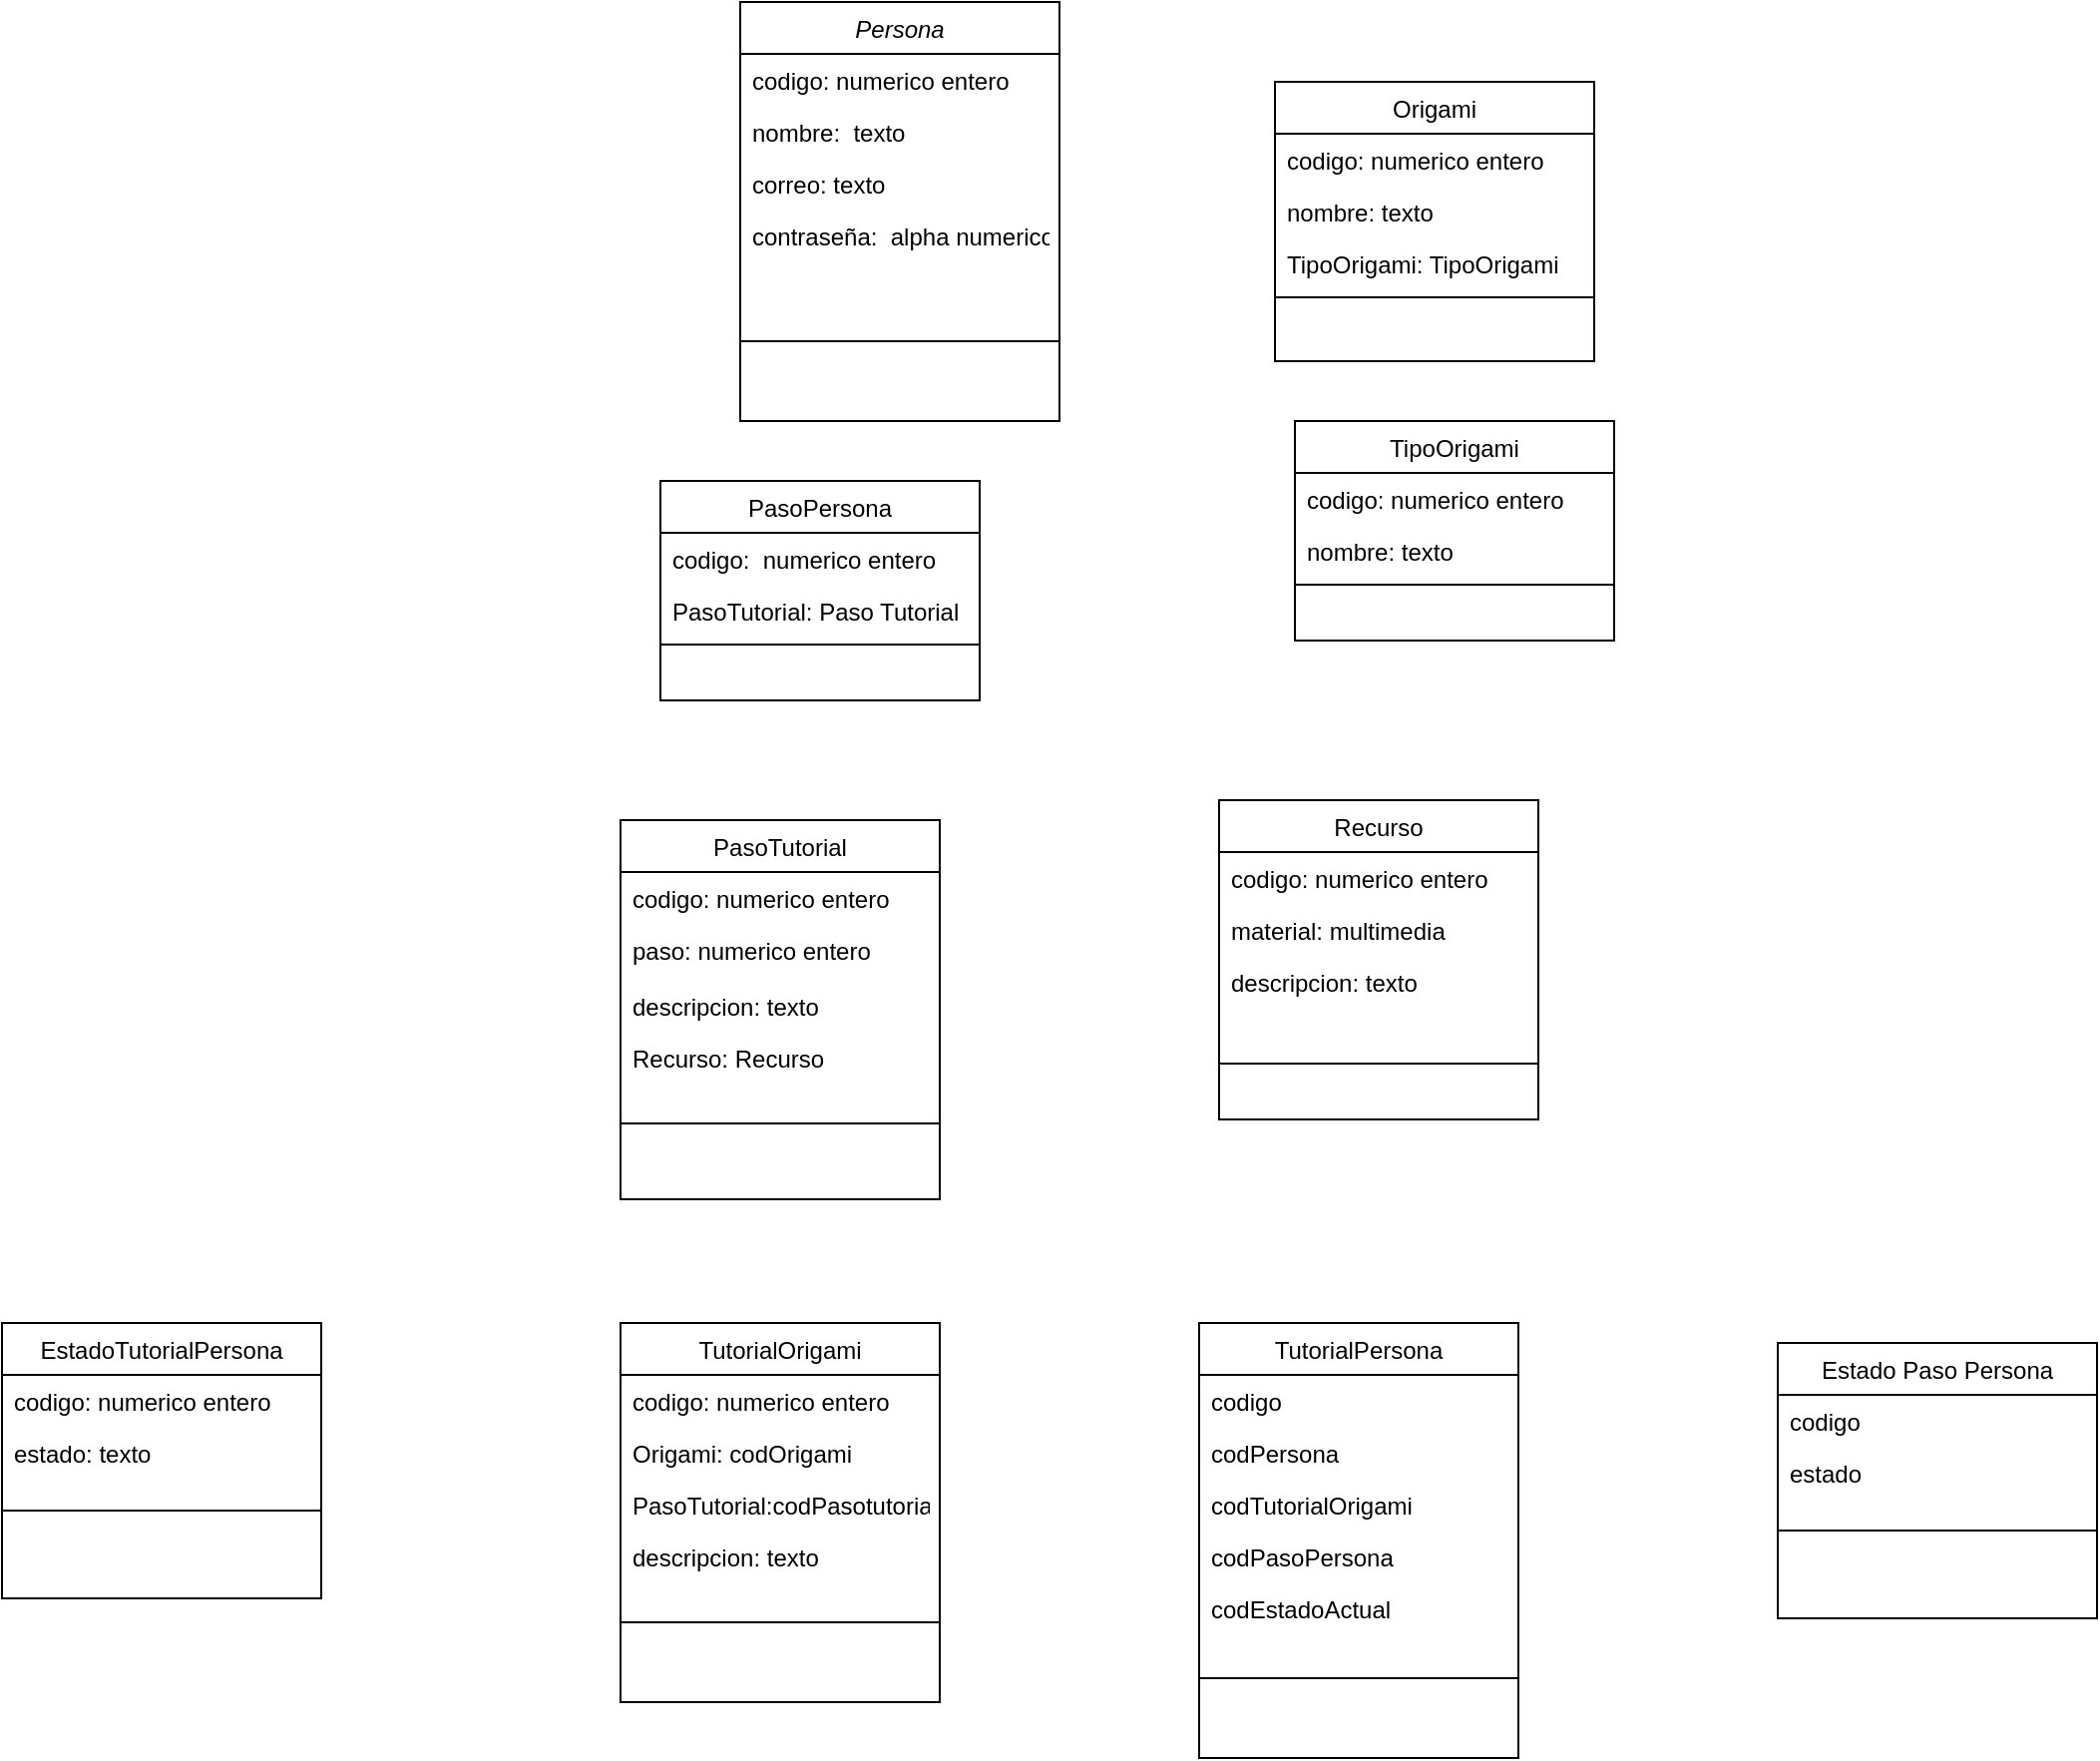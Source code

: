 <mxfile version="20.4.0" type="github">
  <diagram id="C5RBs43oDa-KdzZeNtuy" name="Page-1">
    <mxGraphModel dx="1729" dy="503" grid="1" gridSize="10" guides="1" tooltips="1" connect="1" arrows="1" fold="1" page="1" pageScale="1" pageWidth="827" pageHeight="1169" math="0" shadow="0">
      <root>
        <mxCell id="WIyWlLk6GJQsqaUBKTNV-0" />
        <mxCell id="WIyWlLk6GJQsqaUBKTNV-1" parent="WIyWlLk6GJQsqaUBKTNV-0" />
        <mxCell id="zkfFHV4jXpPFQw0GAbJ--0" value="Persona" style="swimlane;fontStyle=2;align=center;verticalAlign=top;childLayout=stackLayout;horizontal=1;startSize=26;horizontalStack=0;resizeParent=1;resizeLast=0;collapsible=1;marginBottom=0;rounded=0;shadow=0;strokeWidth=1;" parent="WIyWlLk6GJQsqaUBKTNV-1" vertex="1">
          <mxGeometry x="240" y="80" width="160" height="210" as="geometry">
            <mxRectangle x="230" y="140" width="160" height="26" as="alternateBounds" />
          </mxGeometry>
        </mxCell>
        <mxCell id="zkfFHV4jXpPFQw0GAbJ--1" value="codigo: numerico entero" style="text;align=left;verticalAlign=top;spacingLeft=4;spacingRight=4;overflow=hidden;rotatable=0;points=[[0,0.5],[1,0.5]];portConstraint=eastwest;" parent="zkfFHV4jXpPFQw0GAbJ--0" vertex="1">
          <mxGeometry y="26" width="160" height="26" as="geometry" />
        </mxCell>
        <mxCell id="zkfFHV4jXpPFQw0GAbJ--2" value="nombre:  texto" style="text;align=left;verticalAlign=top;spacingLeft=4;spacingRight=4;overflow=hidden;rotatable=0;points=[[0,0.5],[1,0.5]];portConstraint=eastwest;rounded=0;shadow=0;html=0;" parent="zkfFHV4jXpPFQw0GAbJ--0" vertex="1">
          <mxGeometry y="52" width="160" height="26" as="geometry" />
        </mxCell>
        <mxCell id="zkfFHV4jXpPFQw0GAbJ--3" value="correo: texto" style="text;align=left;verticalAlign=top;spacingLeft=4;spacingRight=4;overflow=hidden;rotatable=0;points=[[0,0.5],[1,0.5]];portConstraint=eastwest;rounded=0;shadow=0;html=0;" parent="zkfFHV4jXpPFQw0GAbJ--0" vertex="1">
          <mxGeometry y="78" width="160" height="26" as="geometry" />
        </mxCell>
        <mxCell id="bdi7g1kAoPdW7_QPwDxV-0" value="contraseña:  alpha numerico" style="text;align=left;verticalAlign=top;spacingLeft=4;spacingRight=4;overflow=hidden;rotatable=0;points=[[0,0.5],[1,0.5]];portConstraint=eastwest;rounded=0;shadow=0;html=0;" parent="zkfFHV4jXpPFQw0GAbJ--0" vertex="1">
          <mxGeometry y="104" width="160" height="26" as="geometry" />
        </mxCell>
        <mxCell id="zkfFHV4jXpPFQw0GAbJ--4" value="" style="line;html=1;strokeWidth=1;align=left;verticalAlign=middle;spacingTop=-1;spacingLeft=3;spacingRight=3;rotatable=0;labelPosition=right;points=[];portConstraint=eastwest;" parent="zkfFHV4jXpPFQw0GAbJ--0" vertex="1">
          <mxGeometry y="130" width="160" height="80" as="geometry" />
        </mxCell>
        <mxCell id="zkfFHV4jXpPFQw0GAbJ--17" value="Origami" style="swimlane;fontStyle=0;align=center;verticalAlign=top;childLayout=stackLayout;horizontal=1;startSize=26;horizontalStack=0;resizeParent=1;resizeLast=0;collapsible=1;marginBottom=0;rounded=0;shadow=0;strokeWidth=1;" parent="WIyWlLk6GJQsqaUBKTNV-1" vertex="1">
          <mxGeometry x="508" y="120" width="160" height="140" as="geometry">
            <mxRectangle x="550" y="140" width="160" height="26" as="alternateBounds" />
          </mxGeometry>
        </mxCell>
        <mxCell id="zkfFHV4jXpPFQw0GAbJ--18" value="codigo: numerico entero" style="text;align=left;verticalAlign=top;spacingLeft=4;spacingRight=4;overflow=hidden;rotatable=0;points=[[0,0.5],[1,0.5]];portConstraint=eastwest;" parent="zkfFHV4jXpPFQw0GAbJ--17" vertex="1">
          <mxGeometry y="26" width="160" height="26" as="geometry" />
        </mxCell>
        <mxCell id="zkfFHV4jXpPFQw0GAbJ--19" value="nombre: texto" style="text;align=left;verticalAlign=top;spacingLeft=4;spacingRight=4;overflow=hidden;rotatable=0;points=[[0,0.5],[1,0.5]];portConstraint=eastwest;rounded=0;shadow=0;html=0;" parent="zkfFHV4jXpPFQw0GAbJ--17" vertex="1">
          <mxGeometry y="52" width="160" height="26" as="geometry" />
        </mxCell>
        <mxCell id="zkfFHV4jXpPFQw0GAbJ--20" value="TipoOrigami: TipoOrigami" style="text;align=left;verticalAlign=top;spacingLeft=4;spacingRight=4;overflow=hidden;rotatable=0;points=[[0,0.5],[1,0.5]];portConstraint=eastwest;rounded=0;shadow=0;html=0;" parent="zkfFHV4jXpPFQw0GAbJ--17" vertex="1">
          <mxGeometry y="78" width="160" height="26" as="geometry" />
        </mxCell>
        <mxCell id="zkfFHV4jXpPFQw0GAbJ--23" value="" style="line;html=1;strokeWidth=1;align=left;verticalAlign=middle;spacingTop=-1;spacingLeft=3;spacingRight=3;rotatable=0;labelPosition=right;points=[];portConstraint=eastwest;" parent="zkfFHV4jXpPFQw0GAbJ--17" vertex="1">
          <mxGeometry y="104" width="160" height="8" as="geometry" />
        </mxCell>
        <mxCell id="bdi7g1kAoPdW7_QPwDxV-7" value="TipoOrigami" style="swimlane;fontStyle=0;align=center;verticalAlign=top;childLayout=stackLayout;horizontal=1;startSize=26;horizontalStack=0;resizeParent=1;resizeLast=0;collapsible=1;marginBottom=0;rounded=0;shadow=0;strokeWidth=1;" parent="WIyWlLk6GJQsqaUBKTNV-1" vertex="1">
          <mxGeometry x="518" y="290" width="160" height="110" as="geometry">
            <mxRectangle x="550" y="140" width="160" height="26" as="alternateBounds" />
          </mxGeometry>
        </mxCell>
        <mxCell id="bdi7g1kAoPdW7_QPwDxV-8" value="codigo: numerico entero" style="text;align=left;verticalAlign=top;spacingLeft=4;spacingRight=4;overflow=hidden;rotatable=0;points=[[0,0.5],[1,0.5]];portConstraint=eastwest;" parent="bdi7g1kAoPdW7_QPwDxV-7" vertex="1">
          <mxGeometry y="26" width="160" height="26" as="geometry" />
        </mxCell>
        <mxCell id="bdi7g1kAoPdW7_QPwDxV-9" value="nombre: texto" style="text;align=left;verticalAlign=top;spacingLeft=4;spacingRight=4;overflow=hidden;rotatable=0;points=[[0,0.5],[1,0.5]];portConstraint=eastwest;rounded=0;shadow=0;html=0;" parent="bdi7g1kAoPdW7_QPwDxV-7" vertex="1">
          <mxGeometry y="52" width="160" height="26" as="geometry" />
        </mxCell>
        <mxCell id="bdi7g1kAoPdW7_QPwDxV-11" value="" style="line;html=1;strokeWidth=1;align=left;verticalAlign=middle;spacingTop=-1;spacingLeft=3;spacingRight=3;rotatable=0;labelPosition=right;points=[];portConstraint=eastwest;" parent="bdi7g1kAoPdW7_QPwDxV-7" vertex="1">
          <mxGeometry y="78" width="160" height="8" as="geometry" />
        </mxCell>
        <mxCell id="bdi7g1kAoPdW7_QPwDxV-12" value="PasoPersona" style="swimlane;fontStyle=0;align=center;verticalAlign=top;childLayout=stackLayout;horizontal=1;startSize=26;horizontalStack=0;resizeParent=1;resizeLast=0;collapsible=1;marginBottom=0;rounded=0;shadow=0;strokeWidth=1;" parent="WIyWlLk6GJQsqaUBKTNV-1" vertex="1">
          <mxGeometry x="200" y="320" width="160" height="110" as="geometry">
            <mxRectangle x="550" y="140" width="160" height="26" as="alternateBounds" />
          </mxGeometry>
        </mxCell>
        <mxCell id="bdi7g1kAoPdW7_QPwDxV-13" value="codigo:  numerico entero" style="text;align=left;verticalAlign=top;spacingLeft=4;spacingRight=4;overflow=hidden;rotatable=0;points=[[0,0.5],[1,0.5]];portConstraint=eastwest;" parent="bdi7g1kAoPdW7_QPwDxV-12" vertex="1">
          <mxGeometry y="26" width="160" height="26" as="geometry" />
        </mxCell>
        <mxCell id="bdi7g1kAoPdW7_QPwDxV-14" value="PasoTutorial: Paso Tutorial" style="text;align=left;verticalAlign=top;spacingLeft=4;spacingRight=4;overflow=hidden;rotatable=0;points=[[0,0.5],[1,0.5]];portConstraint=eastwest;rounded=0;shadow=0;html=0;" parent="bdi7g1kAoPdW7_QPwDxV-12" vertex="1">
          <mxGeometry y="52" width="160" height="26" as="geometry" />
        </mxCell>
        <mxCell id="bdi7g1kAoPdW7_QPwDxV-15" value="" style="line;html=1;strokeWidth=1;align=left;verticalAlign=middle;spacingTop=-1;spacingLeft=3;spacingRight=3;rotatable=0;labelPosition=right;points=[];portConstraint=eastwest;" parent="bdi7g1kAoPdW7_QPwDxV-12" vertex="1">
          <mxGeometry y="78" width="160" height="8" as="geometry" />
        </mxCell>
        <mxCell id="bdi7g1kAoPdW7_QPwDxV-16" value="Recurso" style="swimlane;fontStyle=0;align=center;verticalAlign=top;childLayout=stackLayout;horizontal=1;startSize=26;horizontalStack=0;resizeParent=1;resizeLast=0;collapsible=1;marginBottom=0;rounded=0;shadow=0;strokeWidth=1;" parent="WIyWlLk6GJQsqaUBKTNV-1" vertex="1">
          <mxGeometry x="480" y="480" width="160" height="160" as="geometry">
            <mxRectangle x="550" y="140" width="160" height="26" as="alternateBounds" />
          </mxGeometry>
        </mxCell>
        <mxCell id="bdi7g1kAoPdW7_QPwDxV-17" value="codigo: numerico entero" style="text;align=left;verticalAlign=top;spacingLeft=4;spacingRight=4;overflow=hidden;rotatable=0;points=[[0,0.5],[1,0.5]];portConstraint=eastwest;" parent="bdi7g1kAoPdW7_QPwDxV-16" vertex="1">
          <mxGeometry y="26" width="160" height="26" as="geometry" />
        </mxCell>
        <mxCell id="bdi7g1kAoPdW7_QPwDxV-18" value="material: multimedia" style="text;align=left;verticalAlign=top;spacingLeft=4;spacingRight=4;overflow=hidden;rotatable=0;points=[[0,0.5],[1,0.5]];portConstraint=eastwest;rounded=0;shadow=0;html=0;" parent="bdi7g1kAoPdW7_QPwDxV-16" vertex="1">
          <mxGeometry y="52" width="160" height="26" as="geometry" />
        </mxCell>
        <mxCell id="bdi7g1kAoPdW7_QPwDxV-20" value="descripcion: texto" style="text;align=left;verticalAlign=top;spacingLeft=4;spacingRight=4;overflow=hidden;rotatable=0;points=[[0,0.5],[1,0.5]];portConstraint=eastwest;rounded=0;shadow=0;html=0;" parent="bdi7g1kAoPdW7_QPwDxV-16" vertex="1">
          <mxGeometry y="78" width="160" height="26" as="geometry" />
        </mxCell>
        <mxCell id="bdi7g1kAoPdW7_QPwDxV-19" value="" style="line;html=1;strokeWidth=1;align=left;verticalAlign=middle;spacingTop=-1;spacingLeft=3;spacingRight=3;rotatable=0;labelPosition=right;points=[];portConstraint=eastwest;" parent="bdi7g1kAoPdW7_QPwDxV-16" vertex="1">
          <mxGeometry y="104" width="160" height="56" as="geometry" />
        </mxCell>
        <mxCell id="bdi7g1kAoPdW7_QPwDxV-21" value="PasoTutorial" style="swimlane;fontStyle=0;align=center;verticalAlign=top;childLayout=stackLayout;horizontal=1;startSize=26;horizontalStack=0;resizeParent=1;resizeLast=0;collapsible=1;marginBottom=0;rounded=0;shadow=0;strokeWidth=1;" parent="WIyWlLk6GJQsqaUBKTNV-1" vertex="1">
          <mxGeometry x="180" y="490" width="160" height="190" as="geometry">
            <mxRectangle x="550" y="140" width="160" height="26" as="alternateBounds" />
          </mxGeometry>
        </mxCell>
        <mxCell id="bdi7g1kAoPdW7_QPwDxV-22" value="codigo: numerico entero" style="text;align=left;verticalAlign=top;spacingLeft=4;spacingRight=4;overflow=hidden;rotatable=0;points=[[0,0.5],[1,0.5]];portConstraint=eastwest;" parent="bdi7g1kAoPdW7_QPwDxV-21" vertex="1">
          <mxGeometry y="26" width="160" height="26" as="geometry" />
        </mxCell>
        <mxCell id="bdi7g1kAoPdW7_QPwDxV-23" value="paso: numerico entero" style="text;align=left;verticalAlign=top;spacingLeft=4;spacingRight=4;overflow=hidden;rotatable=0;points=[[0,0.5],[1,0.5]];portConstraint=eastwest;rounded=0;shadow=0;html=0;" parent="bdi7g1kAoPdW7_QPwDxV-21" vertex="1">
          <mxGeometry y="52" width="160" height="28" as="geometry" />
        </mxCell>
        <mxCell id="bdi7g1kAoPdW7_QPwDxV-24" value="descripcion: texto" style="text;align=left;verticalAlign=top;spacingLeft=4;spacingRight=4;overflow=hidden;rotatable=0;points=[[0,0.5],[1,0.5]];portConstraint=eastwest;rounded=0;shadow=0;html=0;" parent="bdi7g1kAoPdW7_QPwDxV-21" vertex="1">
          <mxGeometry y="80" width="160" height="26" as="geometry" />
        </mxCell>
        <mxCell id="bdi7g1kAoPdW7_QPwDxV-26" value="Recurso: Recurso" style="text;align=left;verticalAlign=top;spacingLeft=4;spacingRight=4;overflow=hidden;rotatable=0;points=[[0,0.5],[1,0.5]];portConstraint=eastwest;rounded=0;shadow=0;html=0;" parent="bdi7g1kAoPdW7_QPwDxV-21" vertex="1">
          <mxGeometry y="106" width="160" height="26" as="geometry" />
        </mxCell>
        <mxCell id="bdi7g1kAoPdW7_QPwDxV-25" value="" style="line;html=1;strokeWidth=1;align=left;verticalAlign=middle;spacingTop=-1;spacingLeft=3;spacingRight=3;rotatable=0;labelPosition=right;points=[];portConstraint=eastwest;" parent="bdi7g1kAoPdW7_QPwDxV-21" vertex="1">
          <mxGeometry y="132" width="160" height="40" as="geometry" />
        </mxCell>
        <mxCell id="bdi7g1kAoPdW7_QPwDxV-27" value="TutorialPersona" style="swimlane;fontStyle=0;align=center;verticalAlign=top;childLayout=stackLayout;horizontal=1;startSize=26;horizontalStack=0;resizeParent=1;resizeLast=0;collapsible=1;marginBottom=0;rounded=0;shadow=0;strokeWidth=1;" parent="WIyWlLk6GJQsqaUBKTNV-1" vertex="1">
          <mxGeometry x="470" y="742" width="160" height="218" as="geometry">
            <mxRectangle x="470" y="742" width="160" height="26" as="alternateBounds" />
          </mxGeometry>
        </mxCell>
        <mxCell id="bdi7g1kAoPdW7_QPwDxV-28" value="codigo" style="text;align=left;verticalAlign=top;spacingLeft=4;spacingRight=4;overflow=hidden;rotatable=0;points=[[0,0.5],[1,0.5]];portConstraint=eastwest;" parent="bdi7g1kAoPdW7_QPwDxV-27" vertex="1">
          <mxGeometry y="26" width="160" height="26" as="geometry" />
        </mxCell>
        <mxCell id="bdi7g1kAoPdW7_QPwDxV-29" value="codPersona" style="text;align=left;verticalAlign=top;spacingLeft=4;spacingRight=4;overflow=hidden;rotatable=0;points=[[0,0.5],[1,0.5]];portConstraint=eastwest;rounded=0;shadow=0;html=0;" parent="bdi7g1kAoPdW7_QPwDxV-27" vertex="1">
          <mxGeometry y="52" width="160" height="26" as="geometry" />
        </mxCell>
        <mxCell id="bdi7g1kAoPdW7_QPwDxV-30" value="codTutorialOrigami" style="text;align=left;verticalAlign=top;spacingLeft=4;spacingRight=4;overflow=hidden;rotatable=0;points=[[0,0.5],[1,0.5]];portConstraint=eastwest;rounded=0;shadow=0;html=0;" parent="bdi7g1kAoPdW7_QPwDxV-27" vertex="1">
          <mxGeometry y="78" width="160" height="26" as="geometry" />
        </mxCell>
        <mxCell id="bdi7g1kAoPdW7_QPwDxV-31" value="codPasoPersona" style="text;align=left;verticalAlign=top;spacingLeft=4;spacingRight=4;overflow=hidden;rotatable=0;points=[[0,0.5],[1,0.5]];portConstraint=eastwest;rounded=0;shadow=0;html=0;" parent="bdi7g1kAoPdW7_QPwDxV-27" vertex="1">
          <mxGeometry y="104" width="160" height="26" as="geometry" />
        </mxCell>
        <mxCell id="bdi7g1kAoPdW7_QPwDxV-33" value="codEstadoActual" style="text;align=left;verticalAlign=top;spacingLeft=4;spacingRight=4;overflow=hidden;rotatable=0;points=[[0,0.5],[1,0.5]];portConstraint=eastwest;rounded=0;shadow=0;html=0;" parent="bdi7g1kAoPdW7_QPwDxV-27" vertex="1">
          <mxGeometry y="130" width="160" height="26" as="geometry" />
        </mxCell>
        <mxCell id="bdi7g1kAoPdW7_QPwDxV-32" value="" style="line;html=1;strokeWidth=1;align=left;verticalAlign=middle;spacingTop=-1;spacingLeft=3;spacingRight=3;rotatable=0;labelPosition=right;points=[];portConstraint=eastwest;" parent="bdi7g1kAoPdW7_QPwDxV-27" vertex="1">
          <mxGeometry y="156" width="160" height="44" as="geometry" />
        </mxCell>
        <mxCell id="bdi7g1kAoPdW7_QPwDxV-41" value="TutorialOrigami" style="swimlane;fontStyle=0;align=center;verticalAlign=top;childLayout=stackLayout;horizontal=1;startSize=26;horizontalStack=0;resizeParent=1;resizeLast=0;collapsible=1;marginBottom=0;rounded=0;shadow=0;strokeWidth=1;" parent="WIyWlLk6GJQsqaUBKTNV-1" vertex="1">
          <mxGeometry x="180" y="742" width="160" height="190" as="geometry">
            <mxRectangle x="550" y="140" width="160" height="26" as="alternateBounds" />
          </mxGeometry>
        </mxCell>
        <mxCell id="bdi7g1kAoPdW7_QPwDxV-42" value="codigo: numerico entero" style="text;align=left;verticalAlign=top;spacingLeft=4;spacingRight=4;overflow=hidden;rotatable=0;points=[[0,0.5],[1,0.5]];portConstraint=eastwest;" parent="bdi7g1kAoPdW7_QPwDxV-41" vertex="1">
          <mxGeometry y="26" width="160" height="26" as="geometry" />
        </mxCell>
        <mxCell id="bdi7g1kAoPdW7_QPwDxV-43" value="Origami: codOrigami" style="text;align=left;verticalAlign=top;spacingLeft=4;spacingRight=4;overflow=hidden;rotatable=0;points=[[0,0.5],[1,0.5]];portConstraint=eastwest;rounded=0;shadow=0;html=0;" parent="bdi7g1kAoPdW7_QPwDxV-41" vertex="1">
          <mxGeometry y="52" width="160" height="26" as="geometry" />
        </mxCell>
        <mxCell id="bdi7g1kAoPdW7_QPwDxV-44" value="PasoTutorial:codPasotutorial" style="text;align=left;verticalAlign=top;spacingLeft=4;spacingRight=4;overflow=hidden;rotatable=0;points=[[0,0.5],[1,0.5]];portConstraint=eastwest;rounded=0;shadow=0;html=0;" parent="bdi7g1kAoPdW7_QPwDxV-41" vertex="1">
          <mxGeometry y="78" width="160" height="26" as="geometry" />
        </mxCell>
        <mxCell id="bdi7g1kAoPdW7_QPwDxV-45" value="descripcion: texto" style="text;align=left;verticalAlign=top;spacingLeft=4;spacingRight=4;overflow=hidden;rotatable=0;points=[[0,0.5],[1,0.5]];portConstraint=eastwest;rounded=0;shadow=0;html=0;" parent="bdi7g1kAoPdW7_QPwDxV-41" vertex="1">
          <mxGeometry y="104" width="160" height="26" as="geometry" />
        </mxCell>
        <mxCell id="bdi7g1kAoPdW7_QPwDxV-46" value="" style="line;html=1;strokeWidth=1;align=left;verticalAlign=middle;spacingTop=-1;spacingLeft=3;spacingRight=3;rotatable=0;labelPosition=right;points=[];portConstraint=eastwest;" parent="bdi7g1kAoPdW7_QPwDxV-41" vertex="1">
          <mxGeometry y="130" width="160" height="40" as="geometry" />
        </mxCell>
        <mxCell id="bdi7g1kAoPdW7_QPwDxV-47" value="EstadoTutorialPersona" style="swimlane;fontStyle=0;align=center;verticalAlign=top;childLayout=stackLayout;horizontal=1;startSize=26;horizontalStack=0;resizeParent=1;resizeLast=0;collapsible=1;marginBottom=0;rounded=0;shadow=0;strokeWidth=1;" parent="WIyWlLk6GJQsqaUBKTNV-1" vertex="1">
          <mxGeometry x="-130" y="742" width="160" height="138" as="geometry">
            <mxRectangle x="550" y="140" width="160" height="26" as="alternateBounds" />
          </mxGeometry>
        </mxCell>
        <mxCell id="bdi7g1kAoPdW7_QPwDxV-48" value="codigo: numerico entero" style="text;align=left;verticalAlign=top;spacingLeft=4;spacingRight=4;overflow=hidden;rotatable=0;points=[[0,0.5],[1,0.5]];portConstraint=eastwest;" parent="bdi7g1kAoPdW7_QPwDxV-47" vertex="1">
          <mxGeometry y="26" width="160" height="26" as="geometry" />
        </mxCell>
        <mxCell id="bdi7g1kAoPdW7_QPwDxV-49" value="estado: texto" style="text;align=left;verticalAlign=top;spacingLeft=4;spacingRight=4;overflow=hidden;rotatable=0;points=[[0,0.5],[1,0.5]];portConstraint=eastwest;rounded=0;shadow=0;html=0;" parent="bdi7g1kAoPdW7_QPwDxV-47" vertex="1">
          <mxGeometry y="52" width="160" height="26" as="geometry" />
        </mxCell>
        <mxCell id="bdi7g1kAoPdW7_QPwDxV-52" value="" style="line;html=1;strokeWidth=1;align=left;verticalAlign=middle;spacingTop=-1;spacingLeft=3;spacingRight=3;rotatable=0;labelPosition=right;points=[];portConstraint=eastwest;" parent="bdi7g1kAoPdW7_QPwDxV-47" vertex="1">
          <mxGeometry y="78" width="160" height="32" as="geometry" />
        </mxCell>
        <mxCell id="bdi7g1kAoPdW7_QPwDxV-53" value="Estado Paso Persona" style="swimlane;fontStyle=0;align=center;verticalAlign=top;childLayout=stackLayout;horizontal=1;startSize=26;horizontalStack=0;resizeParent=1;resizeLast=0;collapsible=1;marginBottom=0;rounded=0;shadow=0;strokeWidth=1;" parent="WIyWlLk6GJQsqaUBKTNV-1" vertex="1">
          <mxGeometry x="760" y="752" width="160" height="138" as="geometry">
            <mxRectangle x="550" y="140" width="160" height="26" as="alternateBounds" />
          </mxGeometry>
        </mxCell>
        <mxCell id="bdi7g1kAoPdW7_QPwDxV-54" value="codigo" style="text;align=left;verticalAlign=top;spacingLeft=4;spacingRight=4;overflow=hidden;rotatable=0;points=[[0,0.5],[1,0.5]];portConstraint=eastwest;" parent="bdi7g1kAoPdW7_QPwDxV-53" vertex="1">
          <mxGeometry y="26" width="160" height="26" as="geometry" />
        </mxCell>
        <mxCell id="bdi7g1kAoPdW7_QPwDxV-55" value="estado" style="text;align=left;verticalAlign=top;spacingLeft=4;spacingRight=4;overflow=hidden;rotatable=0;points=[[0,0.5],[1,0.5]];portConstraint=eastwest;rounded=0;shadow=0;html=0;" parent="bdi7g1kAoPdW7_QPwDxV-53" vertex="1">
          <mxGeometry y="52" width="160" height="26" as="geometry" />
        </mxCell>
        <mxCell id="bdi7g1kAoPdW7_QPwDxV-56" value="" style="line;html=1;strokeWidth=1;align=left;verticalAlign=middle;spacingTop=-1;spacingLeft=3;spacingRight=3;rotatable=0;labelPosition=right;points=[];portConstraint=eastwest;" parent="bdi7g1kAoPdW7_QPwDxV-53" vertex="1">
          <mxGeometry y="78" width="160" height="32" as="geometry" />
        </mxCell>
      </root>
    </mxGraphModel>
  </diagram>
</mxfile>
